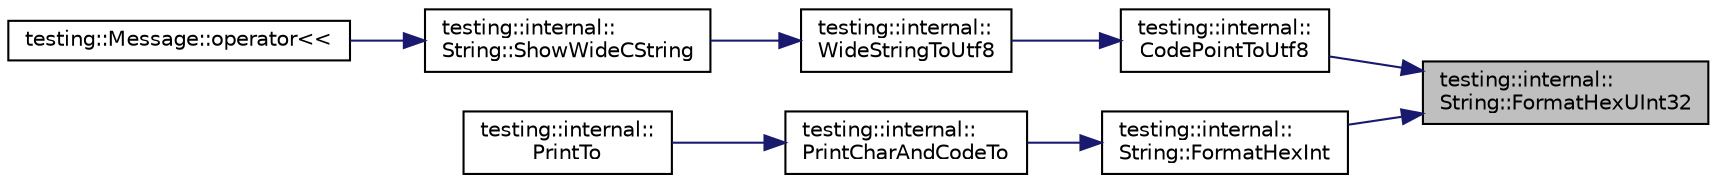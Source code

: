 digraph "testing::internal::String::FormatHexUInt32"
{
 // LATEX_PDF_SIZE
  bgcolor="transparent";
  edge [fontname="Helvetica",fontsize="10",labelfontname="Helvetica",labelfontsize="10"];
  node [fontname="Helvetica",fontsize="10",shape=record];
  rankdir="RL";
  Node1 [label="testing::internal::\lString::FormatHexUInt32",height=0.2,width=0.4,color="black", fillcolor="grey75", style="filled", fontcolor="black",tooltip=" "];
  Node1 -> Node2 [dir="back",color="midnightblue",fontsize="10",style="solid",fontname="Helvetica"];
  Node2 [label="testing::internal::\lCodePointToUtf8",height=0.2,width=0.4,color="black",URL="$namespacetesting_1_1internal.html#ad167126ddcf04ef8d8784b2a7ed2fe04",tooltip=" "];
  Node2 -> Node3 [dir="back",color="midnightblue",fontsize="10",style="solid",fontname="Helvetica"];
  Node3 [label="testing::internal::\lWideStringToUtf8",height=0.2,width=0.4,color="black",URL="$namespacetesting_1_1internal.html#a05b8c86ff38243f34d8f839a0eadefb1",tooltip=" "];
  Node3 -> Node4 [dir="back",color="midnightblue",fontsize="10",style="solid",fontname="Helvetica"];
  Node4 [label="testing::internal::\lString::ShowWideCString",height=0.2,width=0.4,color="black",URL="$classtesting_1_1internal_1_1String.html#aaf7e376ff580677ea4954d5913d5b917",tooltip=" "];
  Node4 -> Node5 [dir="back",color="midnightblue",fontsize="10",style="solid",fontname="Helvetica"];
  Node5 [label="testing::Message::operator\<\<",height=0.2,width=0.4,color="black",URL="$classtesting_1_1Message.html#ac0db9c22535b28bc863bfd0a1fdf7e14",tooltip=" "];
  Node1 -> Node6 [dir="back",color="midnightblue",fontsize="10",style="solid",fontname="Helvetica"];
  Node6 [label="testing::internal::\lString::FormatHexInt",height=0.2,width=0.4,color="black",URL="$classtesting_1_1internal_1_1String.html#affe59102e49092fc0684388e9b0c5c1e",tooltip=" "];
  Node6 -> Node7 [dir="back",color="midnightblue",fontsize="10",style="solid",fontname="Helvetica"];
  Node7 [label="testing::internal::\lPrintCharAndCodeTo",height=0.2,width=0.4,color="black",URL="$namespacetesting_1_1internal.html#ae309e29fd7a2218b8f03b2a66d1149cb",tooltip=" "];
  Node7 -> Node8 [dir="back",color="midnightblue",fontsize="10",style="solid",fontname="Helvetica"];
  Node8 [label="testing::internal::\lPrintTo",height=0.2,width=0.4,color="black",URL="$namespacetesting_1_1internal.html#ab7524d6d3ab8c31b1deea88bf61783bb",tooltip=" "];
}
